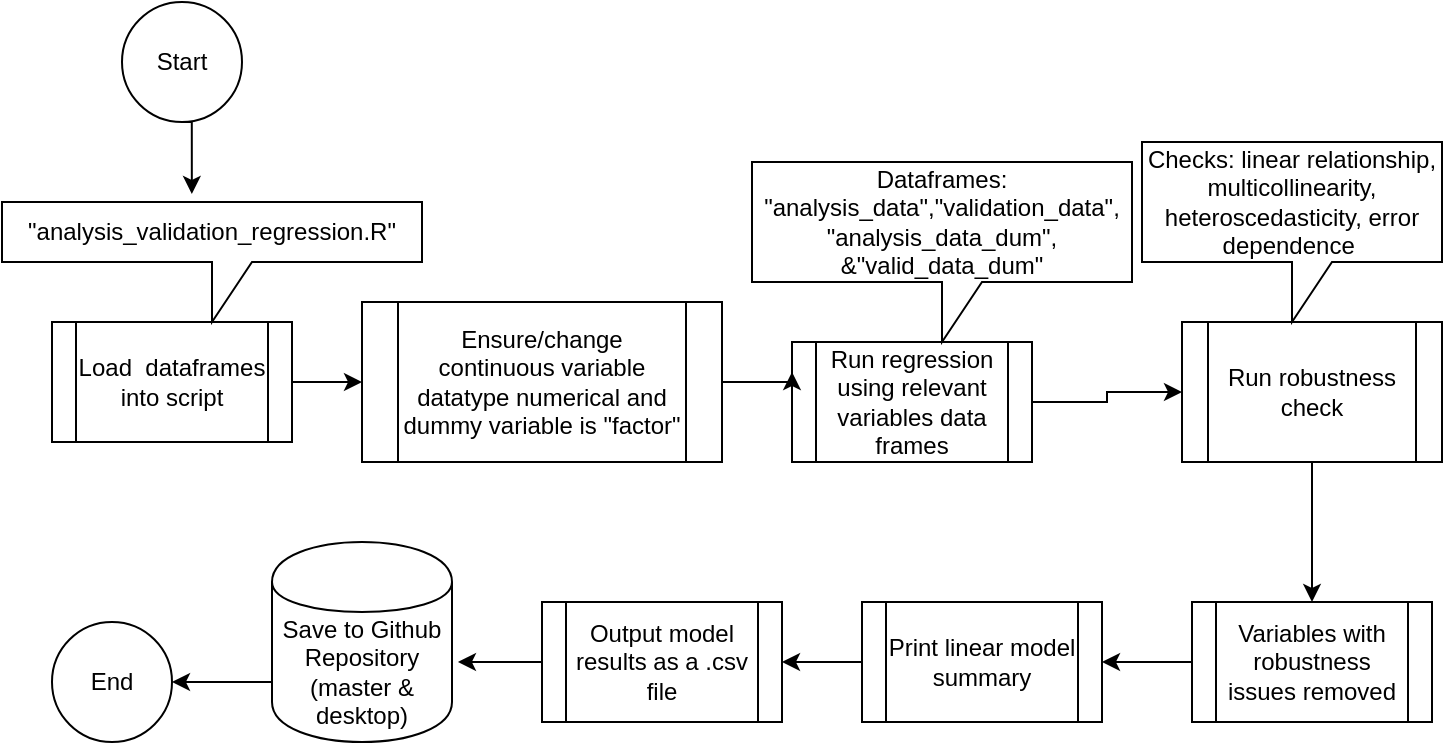 <mxfile version="10.6.7" type="github"><diagram id="77UgJn2Q5M781ulJr3Km" name="Page-1"><mxGraphModel dx="754" dy="708" grid="1" gridSize="10" guides="1" tooltips="1" connect="1" arrows="1" fold="1" page="1" pageScale="1" pageWidth="850" pageHeight="1100" math="0" shadow="0"><root><mxCell id="0"/><mxCell id="1" parent="0"/><mxCell id="AG6vBf82Q-DAV0z2ngRD-8" style="edgeStyle=orthogonalEdgeStyle;rounded=0;orthogonalLoop=1;jettySize=auto;html=1;exitX=0.5;exitY=1;exitDx=0;exitDy=0;entryX=0.452;entryY=-0.067;entryDx=0;entryDy=0;entryPerimeter=0;" edge="1" parent="1" source="CDvQ_nkS9E9MlSgqwA33-1" target="CDvQ_nkS9E9MlSgqwA33-3"><mxGeometry relative="1" as="geometry"/></mxCell><mxCell id="CDvQ_nkS9E9MlSgqwA33-1" value="Start" style="ellipse;whiteSpace=wrap;html=1;aspect=fixed;" parent="1" vertex="1"><mxGeometry x="90" y="20" width="60" height="60" as="geometry"/></mxCell><mxCell id="AG6vBf82Q-DAV0z2ngRD-3" style="edgeStyle=orthogonalEdgeStyle;rounded=0;orthogonalLoop=1;jettySize=auto;html=1;exitX=1;exitY=0.5;exitDx=0;exitDy=0;entryX=0;entryY=0.5;entryDx=0;entryDy=0;" edge="1" parent="1" source="CDvQ_nkS9E9MlSgqwA33-2" target="AG6vBf82Q-DAV0z2ngRD-2"><mxGeometry relative="1" as="geometry"/></mxCell><mxCell id="CDvQ_nkS9E9MlSgqwA33-2" value="Load&amp;nbsp; dataframes into script" style="shape=process;whiteSpace=wrap;html=1;backgroundOutline=1;" parent="1" vertex="1"><mxGeometry x="55" y="180" width="120" height="60" as="geometry"/></mxCell><mxCell id="CDvQ_nkS9E9MlSgqwA33-3" value="&quot;analysis_validation_regression.R&quot;" style="shape=callout;whiteSpace=wrap;html=1;perimeter=calloutPerimeter;" parent="1" vertex="1"><mxGeometry x="30" y="120" width="210" height="60" as="geometry"/></mxCell><mxCell id="AG6vBf82Q-DAV0z2ngRD-5" style="edgeStyle=orthogonalEdgeStyle;rounded=0;orthogonalLoop=1;jettySize=auto;html=1;exitX=1;exitY=0.5;exitDx=0;exitDy=0;entryX=0;entryY=0.5;entryDx=0;entryDy=0;" edge="1" parent="1" source="CDvQ_nkS9E9MlSgqwA33-4" target="CDvQ_nkS9E9MlSgqwA33-6"><mxGeometry relative="1" as="geometry"/></mxCell><mxCell id="CDvQ_nkS9E9MlSgqwA33-4" value="Run regression using relevant variables data frames" style="shape=process;whiteSpace=wrap;html=1;backgroundOutline=1;" parent="1" vertex="1"><mxGeometry x="425" y="190" width="120" height="60" as="geometry"/></mxCell><mxCell id="CDvQ_nkS9E9MlSgqwA33-5" value="Dataframes: &quot;analysis_data&quot;,&quot;validation_data&quot;,&lt;br&gt;&quot;analysis_data_dum&quot;, &amp;amp;&quot;valid_data_dum&quot;&lt;br&gt;" style="shape=callout;whiteSpace=wrap;html=1;perimeter=calloutPerimeter;" parent="1" vertex="1"><mxGeometry x="405" y="100" width="190" height="90" as="geometry"/></mxCell><mxCell id="AG6vBf82Q-DAV0z2ngRD-6" style="edgeStyle=orthogonalEdgeStyle;rounded=0;orthogonalLoop=1;jettySize=auto;html=1;exitX=0.5;exitY=1;exitDx=0;exitDy=0;entryX=0.5;entryY=0;entryDx=0;entryDy=0;" edge="1" parent="1" source="CDvQ_nkS9E9MlSgqwA33-6" target="CDvQ_nkS9E9MlSgqwA33-8"><mxGeometry relative="1" as="geometry"/></mxCell><mxCell id="CDvQ_nkS9E9MlSgqwA33-6" value="Run robustness check" style="shape=process;whiteSpace=wrap;html=1;backgroundOutline=1;" parent="1" vertex="1"><mxGeometry x="620" y="180" width="130" height="70" as="geometry"/></mxCell><mxCell id="CDvQ_nkS9E9MlSgqwA33-7" value="&lt;span&gt;Checks: linear relationship, multicollinearity, heteroscedasticity, error dependence&amp;nbsp;&lt;/span&gt;" style="shape=callout;whiteSpace=wrap;html=1;perimeter=calloutPerimeter;" parent="1" vertex="1"><mxGeometry x="600" y="90" width="150" height="90" as="geometry"/></mxCell><mxCell id="AG6vBf82Q-DAV0z2ngRD-7" style="edgeStyle=orthogonalEdgeStyle;rounded=0;orthogonalLoop=1;jettySize=auto;html=1;exitX=0;exitY=0.5;exitDx=0;exitDy=0;entryX=1;entryY=0.5;entryDx=0;entryDy=0;" edge="1" parent="1" source="CDvQ_nkS9E9MlSgqwA33-8" target="AG6vBf82Q-DAV0z2ngRD-1"><mxGeometry relative="1" as="geometry"/></mxCell><mxCell id="CDvQ_nkS9E9MlSgqwA33-8" value="Variables with robustness issues removed" style="shape=process;whiteSpace=wrap;html=1;backgroundOutline=1;" parent="1" vertex="1"><mxGeometry x="625" y="320" width="120" height="60" as="geometry"/></mxCell><mxCell id="AG6vBf82Q-DAV0z2ngRD-14" style="edgeStyle=orthogonalEdgeStyle;rounded=0;orthogonalLoop=1;jettySize=auto;html=1;exitX=0;exitY=0.5;exitDx=0;exitDy=0;" edge="1" parent="1" source="AG6vBf82Q-DAV0z2ngRD-1" target="AG6vBf82Q-DAV0z2ngRD-13"><mxGeometry relative="1" as="geometry"/></mxCell><mxCell id="AG6vBf82Q-DAV0z2ngRD-1" value="Print linear model summary" style="shape=process;whiteSpace=wrap;html=1;backgroundOutline=1;" vertex="1" parent="1"><mxGeometry x="460" y="320" width="120" height="60" as="geometry"/></mxCell><mxCell id="AG6vBf82Q-DAV0z2ngRD-4" style="edgeStyle=orthogonalEdgeStyle;rounded=0;orthogonalLoop=1;jettySize=auto;html=1;exitX=1;exitY=0.5;exitDx=0;exitDy=0;entryX=0;entryY=0.25;entryDx=0;entryDy=0;" edge="1" parent="1" source="AG6vBf82Q-DAV0z2ngRD-2" target="CDvQ_nkS9E9MlSgqwA33-4"><mxGeometry relative="1" as="geometry"/></mxCell><mxCell id="AG6vBf82Q-DAV0z2ngRD-2" value="Ensure/change continuous variable datatype numerical and dummy variable is &quot;factor&quot;" style="shape=process;whiteSpace=wrap;html=1;backgroundOutline=1;" vertex="1" parent="1"><mxGeometry x="210" y="170" width="180" height="80" as="geometry"/></mxCell><mxCell id="AG6vBf82Q-DAV0z2ngRD-9" value="End" style="ellipse;whiteSpace=wrap;html=1;aspect=fixed;" vertex="1" parent="1"><mxGeometry x="55" y="330" width="60" height="60" as="geometry"/></mxCell><mxCell id="AG6vBf82Q-DAV0z2ngRD-16" style="edgeStyle=orthogonalEdgeStyle;rounded=0;orthogonalLoop=1;jettySize=auto;html=1;exitX=0;exitY=0.7;exitDx=0;exitDy=0;entryX=1;entryY=0.5;entryDx=0;entryDy=0;" edge="1" parent="1" source="AG6vBf82Q-DAV0z2ngRD-12" target="AG6vBf82Q-DAV0z2ngRD-9"><mxGeometry relative="1" as="geometry"/></mxCell><mxCell id="AG6vBf82Q-DAV0z2ngRD-12" value="Save to Github Repository (master &amp;amp; desktop)" style="shape=cylinder;whiteSpace=wrap;html=1;boundedLbl=1;backgroundOutline=1;" vertex="1" parent="1"><mxGeometry x="165" y="290" width="90" height="100" as="geometry"/></mxCell><mxCell id="AG6vBf82Q-DAV0z2ngRD-15" style="edgeStyle=orthogonalEdgeStyle;rounded=0;orthogonalLoop=1;jettySize=auto;html=1;exitX=0;exitY=0.5;exitDx=0;exitDy=0;entryX=1.033;entryY=0.6;entryDx=0;entryDy=0;entryPerimeter=0;" edge="1" parent="1" source="AG6vBf82Q-DAV0z2ngRD-13" target="AG6vBf82Q-DAV0z2ngRD-12"><mxGeometry relative="1" as="geometry"/></mxCell><mxCell id="AG6vBf82Q-DAV0z2ngRD-13" value="Output model results as a .csv file" style="shape=process;whiteSpace=wrap;html=1;backgroundOutline=1;" vertex="1" parent="1"><mxGeometry x="300" y="320" width="120" height="60" as="geometry"/></mxCell></root></mxGraphModel></diagram></mxfile>